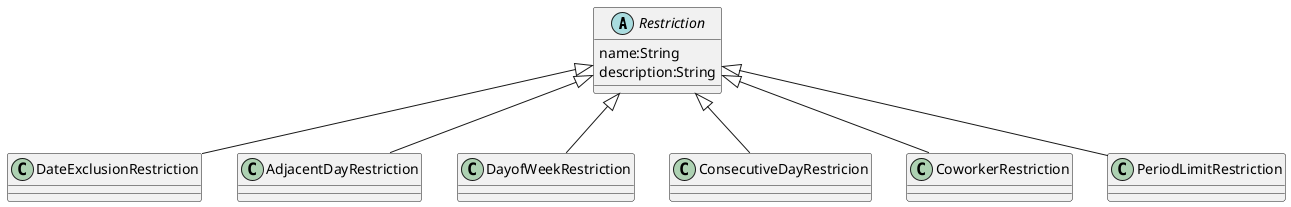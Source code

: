 @startuml
abstract class Restriction{
    name:String
    description:String
}
class DateExclusionRestriction{}
class AdjacentDayRestriction
class DayofWeekRestriction
class ConsecutiveDayRestricion
class CoworkerRestriction
class PeriodLimitRestriction


Restriction <|-- DateExclusionRestriction
Restriction <|-- AdjacentDayRestriction
Restriction <|-- DayofWeekRestriction
Restriction <|-- ConsecutiveDayRestricion
Restriction <|-- CoworkerRestriction
Restriction <|-- PeriodLimitRestriction
@enduml